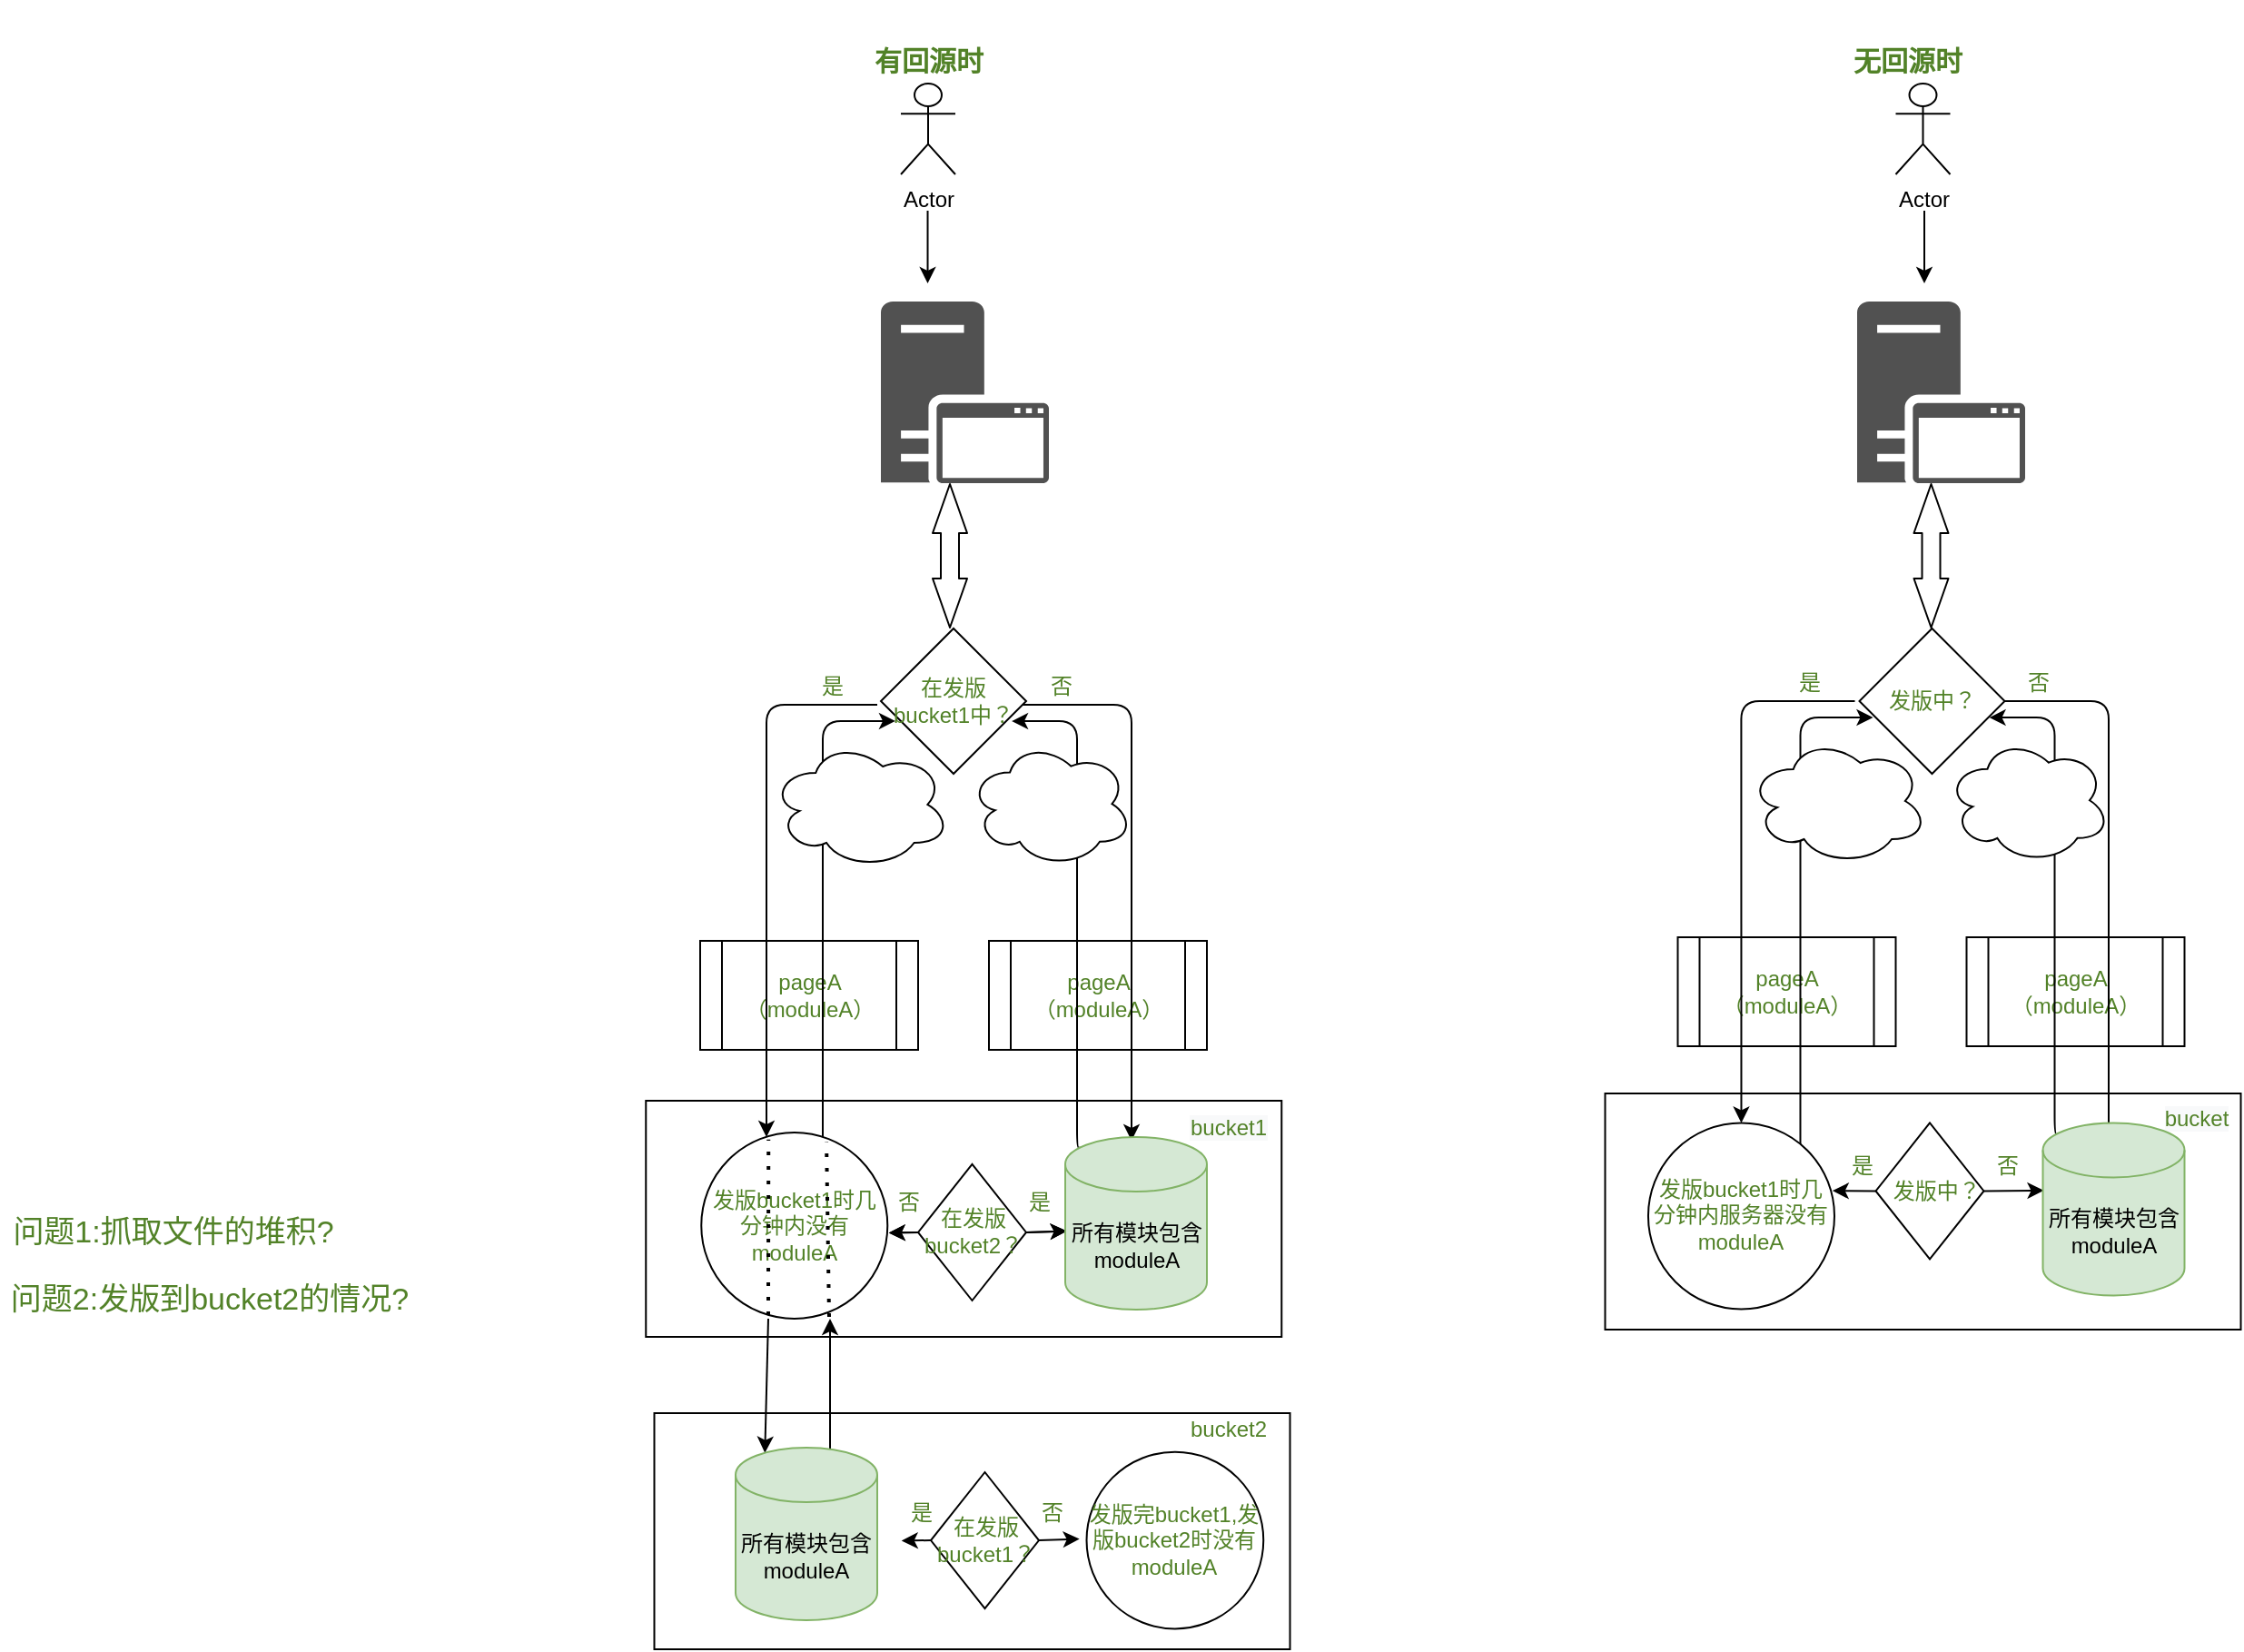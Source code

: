 <mxfile version="13.8.6" type="github">
  <diagram id="a5nCqFPPOgN34_i7aiQj" name="Page-1">
    <mxGraphModel dx="2225" dy="1941" grid="1" gridSize="10" guides="1" tooltips="1" connect="1" arrows="1" fold="1" page="1" pageScale="1" pageWidth="827" pageHeight="1169" background="#ffffff" math="0" shadow="0">
      <root>
        <mxCell id="0" />
        <mxCell id="1" parent="0" />
        <mxCell id="eJD20ihLPFX-GkCaP18X-146" value="" style="rounded=0;whiteSpace=wrap;html=1;fillColor=#FFFFFF;fontColor=#528228;" vertex="1" parent="1">
          <mxGeometry x="478.75" y="366" width="350" height="130" as="geometry" />
        </mxCell>
        <mxCell id="eJD20ihLPFX-GkCaP18X-111" value="" style="rounded=0;whiteSpace=wrap;html=1;fillColor=#FFFFFF;fontColor=#528228;" vertex="1" parent="1">
          <mxGeometry x="-44.75" y="542" width="350" height="130" as="geometry" />
        </mxCell>
        <mxCell id="eJD20ihLPFX-GkCaP18X-110" value="" style="rounded=0;whiteSpace=wrap;html=1;fillColor=#FFFFFF;fontColor=#528228;" vertex="1" parent="1">
          <mxGeometry x="-49.37" y="370" width="350" height="130" as="geometry" />
        </mxCell>
        <mxCell id="eJD20ihLPFX-GkCaP18X-9" value="&lt;h1&gt;&lt;font style=&quot;font-size: 15px&quot;&gt;有回源时&lt;/font&gt;&lt;/h1&gt;" style="text;html=1;resizable=0;autosize=1;align=center;verticalAlign=middle;points=[];fillColor=none;strokeColor=none;rounded=0;fontColor=#528228;" vertex="1" parent="1">
          <mxGeometry x="66" y="-230" width="80" height="50" as="geometry" />
        </mxCell>
        <mxCell id="eJD20ihLPFX-GkCaP18X-10" value="&lt;h1&gt;&lt;font style=&quot;font-size: 15px&quot;&gt;无回源时&lt;/font&gt;&lt;/h1&gt;" style="text;html=1;resizable=0;autosize=1;align=center;verticalAlign=middle;points=[];fillColor=none;strokeColor=none;rounded=0;fontColor=#528228;" vertex="1" parent="1">
          <mxGeometry x="605" y="-230" width="80" height="50" as="geometry" />
        </mxCell>
        <mxCell id="eJD20ihLPFX-GkCaP18X-12" value="" style="pointerEvents=1;shadow=0;dashed=0;html=1;strokeColor=none;labelPosition=center;verticalLabelPosition=bottom;verticalAlign=top;align=center;fillColor=#515151;shape=mxgraph.mscae.system_center.secondary_site" vertex="1" parent="1">
          <mxGeometry x="617.5" y="-70" width="92.5" height="100" as="geometry" />
        </mxCell>
        <mxCell id="eJD20ihLPFX-GkCaP18X-15" value="" style="endArrow=classic;html=1;fontColor=#528228;" edge="1" parent="1">
          <mxGeometry width="50" height="50" relative="1" as="geometry">
            <mxPoint x="654.5" y="-120" as="sourcePoint" />
            <mxPoint x="654.5" y="-80" as="targetPoint" />
          </mxGeometry>
        </mxCell>
        <mxCell id="eJD20ihLPFX-GkCaP18X-29" value="pageA（moduleA）" style="shape=process;whiteSpace=wrap;html=1;backgroundOutline=1;fontColor=#528228;" vertex="1" parent="1">
          <mxGeometry x="677.75" y="280" width="120" height="60" as="geometry" />
        </mxCell>
        <mxCell id="eJD20ihLPFX-GkCaP18X-40" value="pageA（moduleA）" style="shape=process;whiteSpace=wrap;html=1;backgroundOutline=1;fontColor=#528228;" vertex="1" parent="1">
          <mxGeometry x="518.75" y="280" width="120" height="60" as="geometry" />
        </mxCell>
        <mxCell id="eJD20ihLPFX-GkCaP18X-43" value="发版中？" style="rhombus;whiteSpace=wrap;html=1;fillColor=#FFFFFF;fontColor=#528228;" vertex="1" parent="1">
          <mxGeometry x="618.75" y="110" width="80" height="80" as="geometry" />
        </mxCell>
        <mxCell id="eJD20ihLPFX-GkCaP18X-46" value="" style="edgeStyle=segmentEdgeStyle;endArrow=classic;html=1;fontColor=#528228;exitX=1;exitY=0.5;exitDx=0;exitDy=0;" edge="1" parent="1" source="eJD20ihLPFX-GkCaP18X-43">
          <mxGeometry width="50" height="50" relative="1" as="geometry">
            <mxPoint x="696.25" y="175" as="sourcePoint" />
            <mxPoint x="756" y="401.25" as="targetPoint" />
            <Array as="points">
              <mxPoint x="756" y="150" />
            </Array>
          </mxGeometry>
        </mxCell>
        <mxCell id="eJD20ihLPFX-GkCaP18X-49" value="" style="edgeStyle=segmentEdgeStyle;endArrow=classic;html=1;fontColor=#528228;entryX=0.5;entryY=0;entryDx=0;entryDy=0;" edge="1" parent="1" target="eJD20ihLPFX-GkCaP18X-145">
          <mxGeometry width="50" height="50" relative="1" as="geometry">
            <mxPoint x="616.25" y="150" as="sourcePoint" />
            <mxPoint x="559.595" y="400.415" as="targetPoint" />
          </mxGeometry>
        </mxCell>
        <mxCell id="eJD20ihLPFX-GkCaP18X-51" value="是" style="text;html=1;resizable=0;autosize=1;align=center;verticalAlign=middle;points=[];fillColor=none;strokeColor=none;rounded=0;fontColor=#528228;" vertex="1" parent="1">
          <mxGeometry x="576.25" y="130" width="30" height="20" as="geometry" />
        </mxCell>
        <mxCell id="eJD20ihLPFX-GkCaP18X-53" value="否" style="text;html=1;resizable=0;autosize=1;align=center;verticalAlign=middle;points=[];fillColor=none;strokeColor=none;rounded=0;fontColor=#528228;" vertex="1" parent="1">
          <mxGeometry x="701.75" y="130" width="30" height="20" as="geometry" />
        </mxCell>
        <mxCell id="eJD20ihLPFX-GkCaP18X-59" value="" style="edgeStyle=elbowEdgeStyle;elbow=horizontal;endArrow=classic;html=1;fontColor=#528228;exitX=0.817;exitY=0.146;exitDx=0;exitDy=0;exitPerimeter=0;" edge="1" parent="1" source="eJD20ihLPFX-GkCaP18X-145">
          <mxGeometry width="50" height="50" relative="1" as="geometry">
            <mxPoint x="586" y="418" as="sourcePoint" />
            <mxPoint x="626.25" y="159" as="targetPoint" />
            <Array as="points">
              <mxPoint x="586.25" y="159" />
            </Array>
          </mxGeometry>
        </mxCell>
        <mxCell id="eJD20ihLPFX-GkCaP18X-61" value="" style="shape=image;html=1;verticalAlign=top;verticalLabelPosition=bottom;labelBackgroundColor=#ffffff;imageAspect=0;aspect=fixed;image=https://cdn4.iconfinder.com/data/icons/core-ui-outlined/32/outlined_close-128.png;fillColor=#FFFFFF;fontColor=#528228;" vertex="1" parent="1">
          <mxGeometry x="576.25" y="250" width="30" height="30" as="geometry" />
        </mxCell>
        <mxCell id="eJD20ihLPFX-GkCaP18X-64" value="" style="edgeStyle=elbowEdgeStyle;elbow=horizontal;endArrow=classic;html=1;fontColor=#528228;exitX=0.111;exitY=0.067;exitDx=0;exitDy=0;exitPerimeter=0;entryX=0.894;entryY=0.613;entryDx=0;entryDy=0;entryPerimeter=0;" edge="1" parent="1" source="eJD20ihLPFX-GkCaP18X-159" target="eJD20ihLPFX-GkCaP18X-43">
          <mxGeometry width="50" height="50" relative="1" as="geometry">
            <mxPoint x="725.568" y="390" as="sourcePoint" />
            <mxPoint x="696.25" y="160" as="targetPoint" />
            <Array as="points">
              <mxPoint x="726.25" y="290" />
            </Array>
          </mxGeometry>
        </mxCell>
        <mxCell id="eJD20ihLPFX-GkCaP18X-68" value="" style="ellipse;shape=cloud;whiteSpace=wrap;html=1;fillColor=#FFFFFF;fontColor=#528228;" vertex="1" parent="1">
          <mxGeometry x="557.75" y="170" width="98.5" height="70" as="geometry" />
        </mxCell>
        <mxCell id="eJD20ihLPFX-GkCaP18X-69" value="" style="shape=image;html=1;verticalAlign=top;verticalLabelPosition=bottom;labelBackgroundColor=#ffffff;imageAspect=0;aspect=fixed;image=https://cdn4.iconfinder.com/data/icons/smileys-for-fun/128/smiley__21-128.png" vertex="1" parent="1">
          <mxGeometry x="586.25" y="184.63" width="41.5" height="41.5" as="geometry" />
        </mxCell>
        <mxCell id="eJD20ihLPFX-GkCaP18X-73" value="" style="ellipse;shape=cloud;whiteSpace=wrap;html=1;fillColor=#FFFFFF;fontColor=#528228;" vertex="1" parent="1">
          <mxGeometry x="666.75" y="170" width="90" height="69.25" as="geometry" />
        </mxCell>
        <mxCell id="eJD20ihLPFX-GkCaP18X-76" value="" style="shape=image;html=1;verticalAlign=top;verticalLabelPosition=bottom;labelBackgroundColor=#ffffff;imageAspect=0;aspect=fixed;image=https://cdn4.iconfinder.com/data/icons/smileys-for-fun/128/smiley__10-128.png" vertex="1" parent="1">
          <mxGeometry x="695.38" y="183.39" width="42.74" height="42.74" as="geometry" />
        </mxCell>
        <mxCell id="eJD20ihLPFX-GkCaP18X-77" value="Actor" style="shape=umlActor;verticalLabelPosition=bottom;verticalAlign=top;html=1;" vertex="1" parent="1">
          <mxGeometry x="91" y="-190" width="30" height="50" as="geometry" />
        </mxCell>
        <mxCell id="eJD20ihLPFX-GkCaP18X-78" value="在发版&lt;br&gt;bucket1中？" style="rhombus;whiteSpace=wrap;html=1;fillColor=#FFFFFF;fontColor=#528228;" vertex="1" parent="1">
          <mxGeometry x="80" y="110" width="80" height="80" as="geometry" />
        </mxCell>
        <mxCell id="eJD20ihLPFX-GkCaP18X-79" value="发版bucket1时几分钟内没有moduleA" style="ellipse;whiteSpace=wrap;html=1;aspect=fixed;fillColor=#FFFFFF;fontColor=#528228;" vertex="1" parent="1">
          <mxGeometry x="-18.87" y="387.48" width="102.52" height="102.52" as="geometry" />
        </mxCell>
        <mxCell id="eJD20ihLPFX-GkCaP18X-83" value="pageA（moduleA）" style="shape=process;whiteSpace=wrap;html=1;backgroundOutline=1;fontColor=#528228;" vertex="1" parent="1">
          <mxGeometry x="139.5" y="281.98" width="120" height="60" as="geometry" />
        </mxCell>
        <mxCell id="eJD20ihLPFX-GkCaP18X-84" value="pageA（moduleA）" style="shape=process;whiteSpace=wrap;html=1;backgroundOutline=1;fontColor=#528228;" vertex="1" parent="1">
          <mxGeometry x="-19.5" y="281.98" width="120" height="60" as="geometry" />
        </mxCell>
        <mxCell id="eJD20ihLPFX-GkCaP18X-85" value="" style="edgeStyle=segmentEdgeStyle;endArrow=classic;html=1;fontColor=#528228;" edge="1" parent="1">
          <mxGeometry width="50" height="50" relative="1" as="geometry">
            <mxPoint x="158" y="151.98" as="sourcePoint" />
            <mxPoint x="218" y="391.98" as="targetPoint" />
            <Array as="points">
              <mxPoint x="218" y="151.98" />
            </Array>
          </mxGeometry>
        </mxCell>
        <mxCell id="eJD20ihLPFX-GkCaP18X-86" value="" style="edgeStyle=segmentEdgeStyle;endArrow=classic;html=1;fontColor=#528228;" edge="1" parent="1">
          <mxGeometry width="50" height="50" relative="1" as="geometry">
            <mxPoint x="78" y="151.98" as="sourcePoint" />
            <mxPoint x="17" y="390" as="targetPoint" />
          </mxGeometry>
        </mxCell>
        <mxCell id="eJD20ihLPFX-GkCaP18X-87" value="是" style="text;html=1;resizable=0;autosize=1;align=center;verticalAlign=middle;points=[];fillColor=none;strokeColor=none;rounded=0;fontColor=#528228;" vertex="1" parent="1">
          <mxGeometry x="38" y="131.98" width="30" height="20" as="geometry" />
        </mxCell>
        <mxCell id="eJD20ihLPFX-GkCaP18X-88" value="否" style="text;html=1;resizable=0;autosize=1;align=center;verticalAlign=middle;points=[];fillColor=none;strokeColor=none;rounded=0;fontColor=#528228;" vertex="1" parent="1">
          <mxGeometry x="163.5" y="131.98" width="30" height="20" as="geometry" />
        </mxCell>
        <mxCell id="eJD20ihLPFX-GkCaP18X-89" value="" style="edgeStyle=elbowEdgeStyle;elbow=horizontal;endArrow=classic;html=1;fontColor=#528228;" edge="1" parent="1">
          <mxGeometry width="50" height="50" relative="1" as="geometry">
            <mxPoint x="48" y="390" as="sourcePoint" />
            <mxPoint x="88" y="160.98" as="targetPoint" />
            <Array as="points">
              <mxPoint x="48" y="160.98" />
            </Array>
          </mxGeometry>
        </mxCell>
        <mxCell id="eJD20ihLPFX-GkCaP18X-91" value="" style="edgeStyle=elbowEdgeStyle;elbow=horizontal;endArrow=classic;html=1;fontColor=#528228;entryX=0.894;entryY=0.613;entryDx=0;entryDy=0;entryPerimeter=0;exitX=0.107;exitY=0.062;exitDx=0;exitDy=0;exitPerimeter=0;" edge="1" parent="1" source="eJD20ihLPFX-GkCaP18X-153">
          <mxGeometry width="50" height="50" relative="1" as="geometry">
            <mxPoint x="188" y="390" as="sourcePoint" />
            <mxPoint x="152.02" y="161.02" as="targetPoint" />
            <Array as="points">
              <mxPoint x="188" y="291.98" />
            </Array>
          </mxGeometry>
        </mxCell>
        <mxCell id="eJD20ihLPFX-GkCaP18X-92" value="" style="ellipse;shape=cloud;whiteSpace=wrap;html=1;fillColor=#FFFFFF;fontColor=#528228;" vertex="1" parent="1">
          <mxGeometry x="19.5" y="171.98" width="98.5" height="70" as="geometry" />
        </mxCell>
        <mxCell id="eJD20ihLPFX-GkCaP18X-94" value="" style="ellipse;shape=cloud;whiteSpace=wrap;html=1;fillColor=#FFFFFF;fontColor=#528228;" vertex="1" parent="1">
          <mxGeometry x="128.5" y="171.98" width="90" height="69.25" as="geometry" />
        </mxCell>
        <mxCell id="eJD20ihLPFX-GkCaP18X-95" value="" style="shape=image;html=1;verticalAlign=top;verticalLabelPosition=bottom;labelBackgroundColor=#ffffff;imageAspect=0;aspect=fixed;image=https://cdn4.iconfinder.com/data/icons/smileys-for-fun/128/smiley__10-128.png" vertex="1" parent="1">
          <mxGeometry x="157.13" y="185.37" width="42.74" height="42.74" as="geometry" />
        </mxCell>
        <mxCell id="eJD20ihLPFX-GkCaP18X-96" value="" style="shape=image;html=1;verticalAlign=top;verticalLabelPosition=bottom;labelBackgroundColor=#ffffff;imageAspect=0;aspect=fixed;image=https://cdn4.iconfinder.com/data/icons/smileys-for-fun/128/smiley__10-128.png" vertex="1" parent="1">
          <mxGeometry x="48.26" y="185.61" width="42.74" height="42.74" as="geometry" />
        </mxCell>
        <mxCell id="eJD20ihLPFX-GkCaP18X-99" value="" style="shape=flexArrow;endArrow=classic;startArrow=classic;html=1;fontColor=#528228;entryX=0.5;entryY=1;entryDx=0;entryDy=0;entryPerimeter=0;startWidth=8;startSize=8.67;endWidth=8;endSize=8.67;" edge="1" parent="1">
          <mxGeometry width="50" height="50" relative="1" as="geometry">
            <mxPoint x="658.25" y="110" as="sourcePoint" />
            <mxPoint x="658.25" y="30" as="targetPoint" />
          </mxGeometry>
        </mxCell>
        <mxCell id="eJD20ihLPFX-GkCaP18X-100" value="" style="pointerEvents=1;shadow=0;dashed=0;html=1;strokeColor=none;labelPosition=center;verticalLabelPosition=bottom;verticalAlign=top;align=center;fillColor=#515151;shape=mxgraph.mscae.system_center.secondary_site" vertex="1" parent="1">
          <mxGeometry x="80" y="-70" width="92.5" height="100" as="geometry" />
        </mxCell>
        <mxCell id="eJD20ihLPFX-GkCaP18X-101" value="Actor" style="shape=umlActor;verticalLabelPosition=bottom;verticalAlign=top;html=1;" vertex="1" parent="1">
          <mxGeometry x="638.75" y="-190" width="30" height="50" as="geometry" />
        </mxCell>
        <mxCell id="eJD20ihLPFX-GkCaP18X-102" value="" style="shape=flexArrow;endArrow=classic;startArrow=classic;html=1;fontColor=#528228;entryX=0.5;entryY=1;entryDx=0;entryDy=0;entryPerimeter=0;startWidth=8;startSize=8.67;endWidth=8;endSize=8.67;" edge="1" parent="1">
          <mxGeometry width="50" height="50" relative="1" as="geometry">
            <mxPoint x="118" y="110" as="sourcePoint" />
            <mxPoint x="118" y="30" as="targetPoint" />
          </mxGeometry>
        </mxCell>
        <mxCell id="eJD20ihLPFX-GkCaP18X-103" value="" style="endArrow=classic;html=1;fontColor=#528228;" edge="1" parent="1">
          <mxGeometry width="50" height="50" relative="1" as="geometry">
            <mxPoint x="105.76" y="-120" as="sourcePoint" />
            <mxPoint x="105.76" y="-80" as="targetPoint" />
          </mxGeometry>
        </mxCell>
        <mxCell id="eJD20ihLPFX-GkCaP18X-105" value="" style="endArrow=classic;html=1;fontColor=#528228;" edge="1" parent="1">
          <mxGeometry width="50" height="50" relative="1" as="geometry">
            <mxPoint x="52" y="590" as="sourcePoint" />
            <mxPoint x="52" y="490" as="targetPoint" />
          </mxGeometry>
        </mxCell>
        <mxCell id="eJD20ihLPFX-GkCaP18X-106" value="" style="endArrow=none;dashed=1;html=1;dashPattern=1 3;strokeWidth=2;fontColor=#528228;exitX=0.751;exitY=1;exitDx=0;exitDy=0;exitPerimeter=0;entryX=0.737;entryY=0.074;entryDx=0;entryDy=0;entryPerimeter=0;" edge="1" parent="1">
          <mxGeometry width="50" height="50" relative="1" as="geometry">
            <mxPoint x="51.618" y="496.98" as="sourcePoint" />
            <mxPoint x="50.042" y="392.805" as="targetPoint" />
          </mxGeometry>
        </mxCell>
        <mxCell id="eJD20ihLPFX-GkCaP18X-107" value="" style="endArrow=none;dashed=1;html=1;dashPattern=1 3;strokeWidth=2;fontColor=#528228;entryX=0.737;entryY=0.074;entryDx=0;entryDy=0;entryPerimeter=0;" edge="1" parent="1">
          <mxGeometry width="50" height="50" relative="1" as="geometry">
            <mxPoint x="18" y="488" as="sourcePoint" />
            <mxPoint x="18.132" y="391.325" as="targetPoint" />
          </mxGeometry>
        </mxCell>
        <mxCell id="eJD20ihLPFX-GkCaP18X-108" value="" style="endArrow=classic;html=1;fontColor=#528228;entryX=0.207;entryY=0.03;entryDx=0;entryDy=0;entryPerimeter=0;" edge="1" parent="1" target="eJD20ihLPFX-GkCaP18X-154">
          <mxGeometry width="50" height="50" relative="1" as="geometry">
            <mxPoint x="18" y="490" as="sourcePoint" />
            <mxPoint x="18" y="550" as="targetPoint" />
          </mxGeometry>
        </mxCell>
        <mxCell id="eJD20ihLPFX-GkCaP18X-109" value="发版完bucket1,发版bucket2时没有moduleA" style="ellipse;whiteSpace=wrap;html=1;aspect=fixed;fillColor=#FFFFFF;fontColor=#528228;" vertex="1" parent="1">
          <mxGeometry x="193.26" y="563.32" width="97.37" height="97.37" as="geometry" />
        </mxCell>
        <mxCell id="eJD20ihLPFX-GkCaP18X-114" value="&#xa;&#xa;&lt;span style=&quot;color: rgb(82, 130, 40); font-family: helvetica; font-size: 12px; font-style: normal; font-weight: 400; letter-spacing: normal; text-align: center; text-indent: 0px; text-transform: none; word-spacing: 0px; background-color: rgb(248, 249, 250); display: inline; float: none;&quot;&gt;bucket1&lt;/span&gt;&#xa;&#xa;" style="text;html=1;resizable=0;autosize=1;align=center;verticalAlign=middle;points=[];fillColor=none;strokeColor=none;rounded=0;fontColor=#528228;" vertex="1" parent="1">
          <mxGeometry x="240.63" y="355" width="60" height="60" as="geometry" />
        </mxCell>
        <mxCell id="eJD20ihLPFX-GkCaP18X-115" value="bucket2" style="text;html=1;resizable=0;autosize=1;align=center;verticalAlign=middle;points=[];fillColor=none;strokeColor=none;rounded=0;fontColor=#528228;" vertex="1" parent="1">
          <mxGeometry x="240.63" y="541" width="60" height="20" as="geometry" />
        </mxCell>
        <mxCell id="eJD20ihLPFX-GkCaP18X-120" value="&lt;br&gt;&lt;br&gt;&lt;span style=&quot;color: rgb(82 , 130 , 40) ; font-family: &amp;#34;helvetica&amp;#34; ; font-size: 12px ; font-style: normal ; font-weight: 400 ; letter-spacing: normal ; text-align: center ; text-indent: 0px ; text-transform: none ; word-spacing: 0px ; background-color: rgb(248 , 249 , 250) ; display: inline ; float: none&quot;&gt;bucket&lt;/span&gt;&lt;br&gt;" style="text;html=1;resizable=0;autosize=1;align=center;verticalAlign=middle;points=[];fillColor=none;strokeColor=none;rounded=0;fontColor=#528228;" vertex="1" parent="1">
          <mxGeometry x="778.75" y="340" width="50" height="50" as="geometry" />
        </mxCell>
        <mxCell id="eJD20ihLPFX-GkCaP18X-125" value="在发版&lt;br&gt;bucket2？" style="rhombus;whiteSpace=wrap;html=1;fillColor=#FFFFFF;fontColor=#528228;" vertex="1" parent="1">
          <mxGeometry x="100.5" y="404.99" width="59.5" height="75.01" as="geometry" />
        </mxCell>
        <mxCell id="eJD20ihLPFX-GkCaP18X-127" value="" style="endArrow=classic;html=1;fontColor=#528228;entryX=0.004;entryY=0.575;entryDx=0;entryDy=0;entryPerimeter=0;exitX=1;exitY=0.5;exitDx=0;exitDy=0;" edge="1" parent="1" source="eJD20ihLPFX-GkCaP18X-125">
          <mxGeometry width="50" height="50" relative="1" as="geometry">
            <mxPoint x="80" y="490" as="sourcePoint" />
            <mxPoint x="182.348" y="441.75" as="targetPoint" />
          </mxGeometry>
        </mxCell>
        <mxCell id="eJD20ihLPFX-GkCaP18X-128" value="" style="endArrow=classic;html=1;fontColor=#528228;exitX=0;exitY=0.5;exitDx=0;exitDy=0;entryX=1.007;entryY=0.539;entryDx=0;entryDy=0;entryPerimeter=0;" edge="1" parent="1" source="eJD20ihLPFX-GkCaP18X-125" target="eJD20ihLPFX-GkCaP18X-79">
          <mxGeometry width="50" height="50" relative="1" as="geometry">
            <mxPoint x="170" y="452.495" as="sourcePoint" />
            <mxPoint x="84" y="441" as="targetPoint" />
          </mxGeometry>
        </mxCell>
        <mxCell id="eJD20ihLPFX-GkCaP18X-135" value="" style="endArrow=classic;html=1;fontColor=#528228;exitX=0;exitY=0.5;exitDx=0;exitDy=0;entryX=1.007;entryY=0.539;entryDx=0;entryDy=0;entryPerimeter=0;" edge="1" parent="1">
          <mxGeometry width="50" height="50" relative="1" as="geometry">
            <mxPoint x="100.5" y="442.495" as="sourcePoint" />
            <mxPoint x="84.368" y="442.738" as="targetPoint" />
          </mxGeometry>
        </mxCell>
        <mxCell id="eJD20ihLPFX-GkCaP18X-136" value="" style="endArrow=classic;html=1;fontColor=#528228;entryX=0.004;entryY=0.575;entryDx=0;entryDy=0;entryPerimeter=0;exitX=1;exitY=0.5;exitDx=0;exitDy=0;" edge="1" parent="1">
          <mxGeometry width="50" height="50" relative="1" as="geometry">
            <mxPoint x="160" y="442.495" as="sourcePoint" />
            <mxPoint x="182.348" y="441.75" as="targetPoint" />
          </mxGeometry>
        </mxCell>
        <mxCell id="eJD20ihLPFX-GkCaP18X-137" value="否" style="text;html=1;resizable=0;autosize=1;align=center;verticalAlign=middle;points=[];fillColor=none;strokeColor=none;rounded=0;fontColor=#528228;" vertex="1" parent="1">
          <mxGeometry x="80" y="416" width="30" height="20" as="geometry" />
        </mxCell>
        <mxCell id="eJD20ihLPFX-GkCaP18X-138" value="是" style="text;html=1;resizable=0;autosize=1;align=center;verticalAlign=middle;points=[];fillColor=none;strokeColor=none;rounded=0;fontColor=#528228;" vertex="1" parent="1">
          <mxGeometry x="151.5" y="416" width="30" height="20" as="geometry" />
        </mxCell>
        <mxCell id="eJD20ihLPFX-GkCaP18X-139" value="&amp;nbsp; 发版中？" style="rhombus;whiteSpace=wrap;html=1;fillColor=#FFFFFF;fontColor=#528228;" vertex="1" parent="1">
          <mxGeometry x="627.75" y="382.23" width="59.5" height="75.01" as="geometry" />
        </mxCell>
        <mxCell id="eJD20ihLPFX-GkCaP18X-140" value="" style="endArrow=classic;html=1;fontColor=#528228;exitX=0;exitY=0.5;exitDx=0;exitDy=0;entryX=0.989;entryY=0.364;entryDx=0;entryDy=0;entryPerimeter=0;" edge="1" parent="1" source="eJD20ihLPFX-GkCaP18X-139" target="eJD20ihLPFX-GkCaP18X-145">
          <mxGeometry width="50" height="50" relative="1" as="geometry">
            <mxPoint x="616.9" y="419.735" as="sourcePoint" />
            <mxPoint x="605" y="421" as="targetPoint" />
          </mxGeometry>
        </mxCell>
        <mxCell id="eJD20ihLPFX-GkCaP18X-141" value="" style="endArrow=classic;html=1;fontColor=#528228;entryX=0.003;entryY=0.538;entryDx=0;entryDy=0;entryPerimeter=0;exitX=1;exitY=0.5;exitDx=0;exitDy=0;" edge="1" parent="1" source="eJD20ihLPFX-GkCaP18X-139">
          <mxGeometry width="50" height="50" relative="1" as="geometry">
            <mxPoint x="690" y="419" as="sourcePoint" />
            <mxPoint x="720.261" y="419.42" as="targetPoint" />
          </mxGeometry>
        </mxCell>
        <mxCell id="eJD20ihLPFX-GkCaP18X-142" value="否" style="text;html=1;resizable=0;autosize=1;align=center;verticalAlign=middle;points=[];fillColor=none;strokeColor=none;rounded=0;fontColor=#528228;" vertex="1" parent="1">
          <mxGeometry x="685" y="396" width="30" height="20" as="geometry" />
        </mxCell>
        <mxCell id="eJD20ihLPFX-GkCaP18X-143" value="是" style="text;html=1;resizable=0;autosize=1;align=center;verticalAlign=middle;points=[];fillColor=none;strokeColor=none;rounded=0;fontColor=#528228;" vertex="1" parent="1">
          <mxGeometry x="605" y="396" width="30" height="20" as="geometry" />
        </mxCell>
        <mxCell id="eJD20ihLPFX-GkCaP18X-145" value="发版bucket1时几分钟内服务器没有moduleA" style="ellipse;whiteSpace=wrap;html=1;aspect=fixed;fillColor=#FFFFFF;fontColor=#528228;" vertex="1" parent="1">
          <mxGeometry x="502.48" y="382.23" width="102.52" height="102.52" as="geometry" />
        </mxCell>
        <mxCell id="eJD20ihLPFX-GkCaP18X-147" value="在发版&lt;br&gt;bucket1？" style="rhombus;whiteSpace=wrap;html=1;fillColor=#FFFFFF;fontColor=#528228;" vertex="1" parent="1">
          <mxGeometry x="107.5" y="574.5" width="59.5" height="75.01" as="geometry" />
        </mxCell>
        <mxCell id="eJD20ihLPFX-GkCaP18X-148" value="" style="endArrow=classic;html=1;fontColor=#528228;exitX=0;exitY=0.5;exitDx=0;exitDy=0;entryX=1.007;entryY=0.539;entryDx=0;entryDy=0;entryPerimeter=0;" edge="1" parent="1">
          <mxGeometry width="50" height="50" relative="1" as="geometry">
            <mxPoint x="107.5" y="612.005" as="sourcePoint" />
            <mxPoint x="91.368" y="612.248" as="targetPoint" />
          </mxGeometry>
        </mxCell>
        <mxCell id="eJD20ihLPFX-GkCaP18X-149" value="" style="endArrow=classic;html=1;fontColor=#528228;entryX=0.004;entryY=0.575;entryDx=0;entryDy=0;entryPerimeter=0;exitX=1;exitY=0.5;exitDx=0;exitDy=0;" edge="1" parent="1">
          <mxGeometry width="50" height="50" relative="1" as="geometry">
            <mxPoint x="167" y="612.005" as="sourcePoint" />
            <mxPoint x="189.348" y="611.26" as="targetPoint" />
          </mxGeometry>
        </mxCell>
        <mxCell id="eJD20ihLPFX-GkCaP18X-150" value="否" style="text;html=1;resizable=0;autosize=1;align=center;verticalAlign=middle;points=[];fillColor=none;strokeColor=none;rounded=0;fontColor=#528228;" vertex="1" parent="1">
          <mxGeometry x="159" y="587.01" width="30" height="20" as="geometry" />
        </mxCell>
        <mxCell id="eJD20ihLPFX-GkCaP18X-151" value="是" style="text;html=1;resizable=0;autosize=1;align=center;verticalAlign=middle;points=[];fillColor=none;strokeColor=none;rounded=0;fontColor=#528228;" vertex="1" parent="1">
          <mxGeometry x="87" y="587.01" width="30" height="20" as="geometry" />
        </mxCell>
        <mxCell id="eJD20ihLPFX-GkCaP18X-153" value="所有模块包含moduleA" style="shape=cylinder3;whiteSpace=wrap;html=1;boundedLbl=1;backgroundOutline=1;size=15;fillColor=#d5e8d4;strokeColor=#82b366;" vertex="1" parent="1">
          <mxGeometry x="181.5" y="390" width="78" height="95" as="geometry" />
        </mxCell>
        <mxCell id="eJD20ihLPFX-GkCaP18X-154" value="所有模块包含moduleA" style="shape=cylinder3;whiteSpace=wrap;html=1;boundedLbl=1;backgroundOutline=1;size=15;fillColor=#d5e8d4;strokeColor=#82b366;" vertex="1" parent="1">
          <mxGeometry y="561.0" width="78" height="95" as="geometry" />
        </mxCell>
        <mxCell id="eJD20ihLPFX-GkCaP18X-159" value="所有模块包含moduleA" style="shape=cylinder3;whiteSpace=wrap;html=1;boundedLbl=1;backgroundOutline=1;size=15;fillColor=#d5e8d4;strokeColor=#82b366;" vertex="1" parent="1">
          <mxGeometry x="719.75" y="382.23" width="78" height="95" as="geometry" />
        </mxCell>
        <mxCell id="eJD20ihLPFX-GkCaP18X-161" value="问题1:抓取文件的堆积?" style="text;html=1;resizable=0;autosize=1;align=center;verticalAlign=middle;points=[];fillColor=none;strokeColor=none;rounded=0;fontColor=#528228;fontSize=17;" vertex="1" parent="1">
          <mxGeometry x="-405" y="427.5" width="190" height="30" as="geometry" />
        </mxCell>
        <mxCell id="eJD20ihLPFX-GkCaP18X-162" value="问题2:发版到bucket2的情况?" style="text;html=1;resizable=0;autosize=1;align=center;verticalAlign=middle;points=[];fillColor=none;strokeColor=none;rounded=0;fontColor=#528228;fontSize=17;" vertex="1" parent="1">
          <mxGeometry x="-405" y="465" width="230" height="30" as="geometry" />
        </mxCell>
      </root>
    </mxGraphModel>
  </diagram>
</mxfile>
